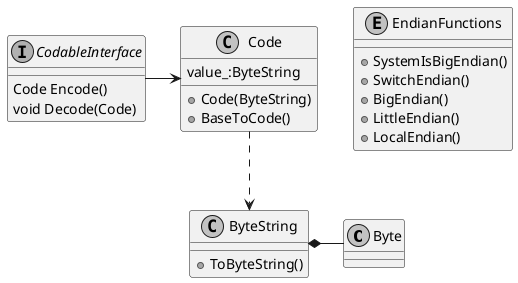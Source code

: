@startuml class
skinparam Monochrome true


class Byte
class ByteString {
    +ToByteString()
}

ByteString *- Byte

class Code {
    +Code(ByteString)
    +BaseToCode()
    value_:ByteString
}

Code ..> ByteString

interface CodableInterface {
    Code Encode()
    void Decode(Code)
}

CodableInterface -> Code

entity EndianFunctions {
    +SystemIsBigEndian()
    +SwitchEndian()
    +BigEndian()
    +LittleEndian()
    +LocalEndian()
}

@enduml
